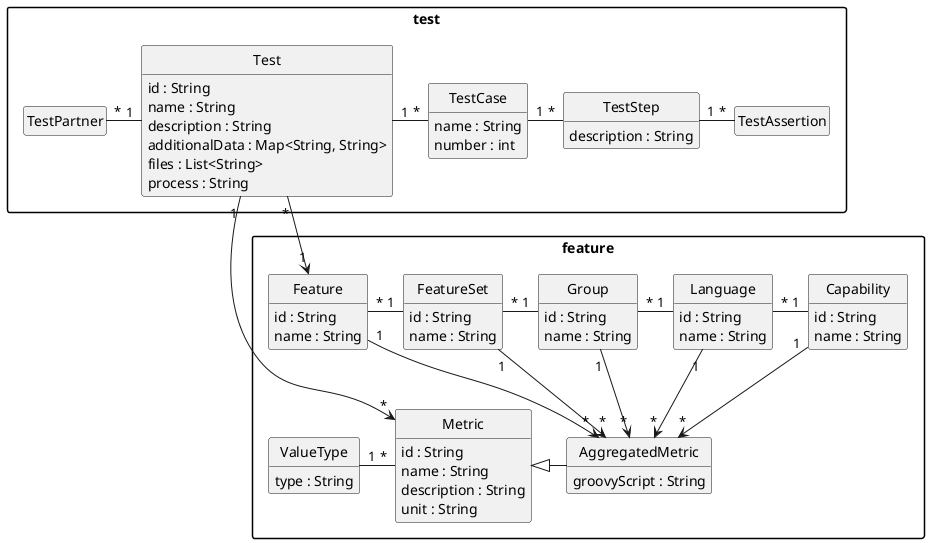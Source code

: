 @startuml
package "feature" {

	class ValueType {
	  type : String
	}

	class AggregatedMetric {
	  groovyScript : String
	}

	class Metric {
	  id : String
	  name : String
	  description : String
	  unit : String
	}

	class Capability {
	  id : String
	  name : String
	}

	class Language {
	  id : String
	  name : String
	}

	class Group {
	  id : String
	  name : String
	}

	class FeatureSet {
	  id : String
	  name : String
	}

	class Feature {
	  id : String
	  name : String
	}

}

package "test" {

	class Test {
	  id : String
	  name : String
	  description : String
	  additionalData : Map<String, String>
	  files : List<String>
	  process : String

	}

	class TestAssertion

	class TestStep {
	  description : String
	}

	class TestCase {
	  name : String
	  number : int
	}

	class TestPartner

}

Test "*" -down-> "1" Feature
Test "1" -> "*" Metric
Test "1" -left- "*" TestPartner
Test "1" - "*" TestCase
TestCase "1" - "*" TestStep
TestStep "1" - "*" TestAssertion



Feature "*" -right- "1" FeatureSet
FeatureSet "*" -right- "1" Group
Group "*" -right- "1" Language
Language "*" -right- "1" Capability

Metric "*" -left- "1" ValueType
AggregatedMetric -left-|> Metric

Capability "1" --> "*" AggregatedMetric
Language "1" --> "*" AggregatedMetric
Group "1" --> "*" AggregatedMetric
FeatureSet "1" --> "*" AggregatedMetric
Feature "1" --> "*" AggregatedMetric

hide empty members
hide empty methods
hide circle

skinparam monochrome true
skinparam shadowing false
skinparam packageStyle rect
@enduml
